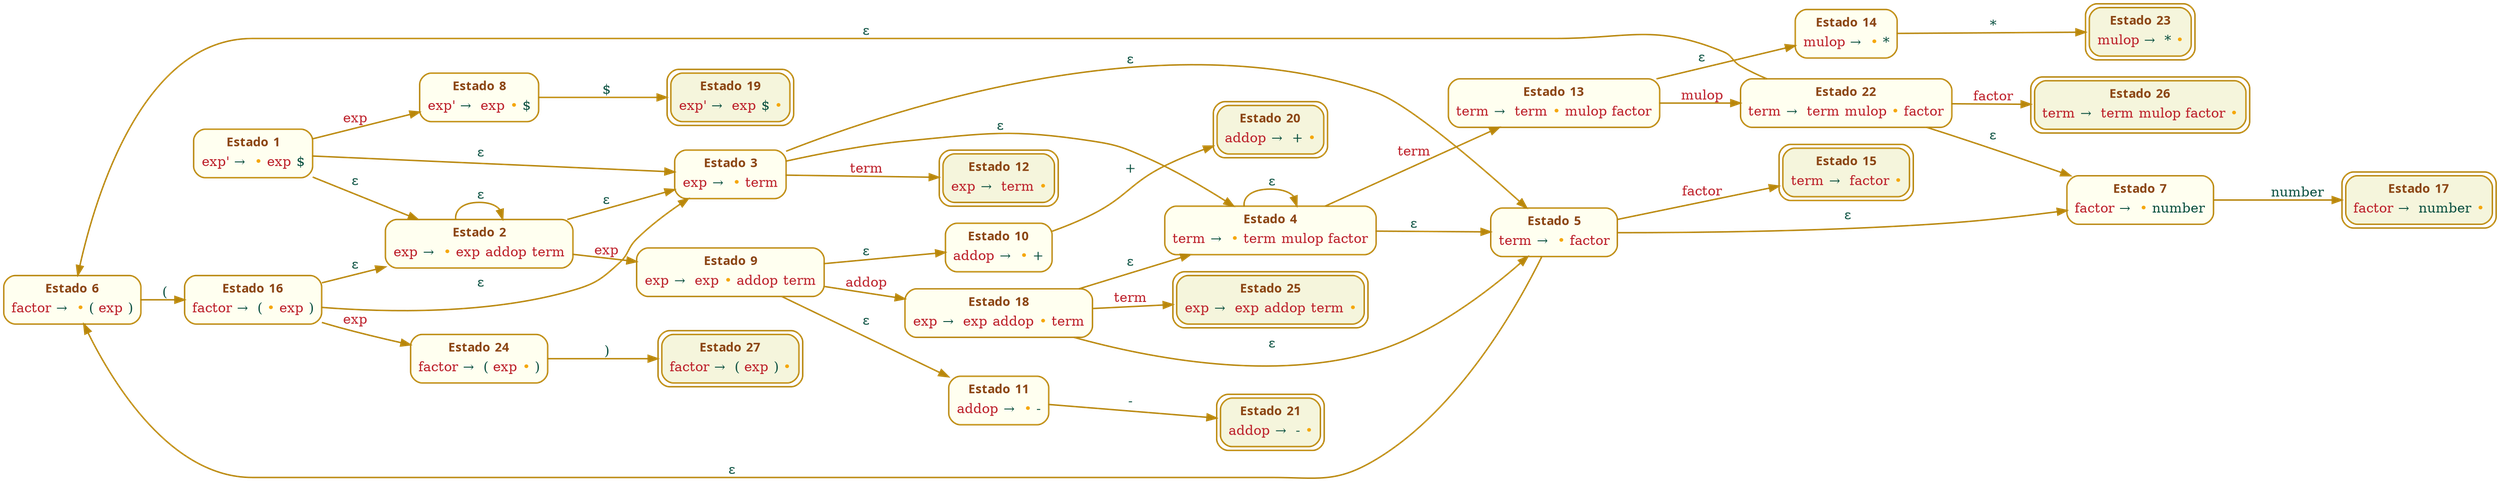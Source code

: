 digraph NFA { 
graph[size="auto" ratio="auto" margin=0.00 ordering="" rotate=0 color="black" bgcolor="transparent" splines="spline" nodesep=0.25 ranksep=0.50 rankdir="LR" rank="same" ];

// SHIFT STATES: 7 
node[height=0.50 width=0.75 fixedsize=0 shape="rect" color="darkgoldenrod" fillcolor="ivory" style="filled,rounded" regular=0 peripheries=1 sides=4 orientation=0.00 distortion=0.00 skew=0.00 penwidth=1.50 margin=0.05 ];
state_10006[id="state_10006" label=<<TABLE BORDER="0">
  <TR><TD TITLE="state_10006_title" id="state_10006_title" BORDER="0" SIDES="B" href="#"><b><font color="#8B4513" face="Calibri" point-size="13.0">Estado </font><font color="#8B4513" face="Calibri" point-size="13.0">6</font></b></TD></TR>
  <TR><TD TITLE="state_10006_item_1" id="state_10006_item_1" href="#"><font color="#BC1F29" face="Times-Roman" point-size="14.0">factor </font><font color="#0A5040" face="Times-Roman" point-size="14.0">→ </font><font color="#F5A70A" face="Times-Roman" point-size="14.0"> •</font><font color="#0A5040" face="Times-Roman" point-size="14.0"> (</font><font color="#BC1F29" face="Times-Roman" point-size="14.0"> exp</font><font color="#0A5040" face="Times-Roman" point-size="14.0"> )</font></TD></TR>
  </TABLE>>];
state_10007[id="state_10007" label=<<TABLE BORDER="0">
  <TR><TD TITLE="state_10007_title" id="state_10007_title" BORDER="0" SIDES="B" href="#"><b><font color="#8B4513" face="Calibri" point-size="13.0">Estado </font><font color="#8B4513" face="Calibri" point-size="13.0">7</font></b></TD></TR>
  <TR><TD TITLE="state_10007_item_1" id="state_10007_item_1" href="#"><font color="#BC1F29" face="Times-Roman" point-size="14.0">factor </font><font color="#0A5040" face="Times-Roman" point-size="14.0">→ </font><font color="#F5A70A" face="Times-Roman" point-size="14.0"> •</font><font color="#0A5040" face="Times-Roman" point-size="14.0"> number</font></TD></TR>
  </TABLE>>];
state_10008[id="state_10008" label=<<TABLE BORDER="0">
  <TR><TD TITLE="state_10008_title" id="state_10008_title" BORDER="0" SIDES="B" href="#"><b><font color="#8B4513" face="Calibri" point-size="13.0">Estado </font><font color="#8B4513" face="Calibri" point-size="13.0">8</font></b></TD></TR>
  <TR><TD TITLE="state_10008_item_1" id="state_10008_item_1" href="#"><font color="#BC1F29" face="Times-Roman" point-size="14.0">exp' </font><font color="#0A5040" face="Times-Roman" point-size="14.0">→ </font><font color="#BC1F29" face="Times-Roman" point-size="14.0"> exp</font><font color="#F5A70A" face="Times-Roman" point-size="14.0"> •</font><font color="#0A5040" face="Times-Roman" point-size="14.0"> $</font></TD></TR>
  </TABLE>>];
state_10010[id="state_10010" label=<<TABLE BORDER="0">
  <TR><TD TITLE="state_10010_title" id="state_10010_title" BORDER="0" SIDES="B" href="#"><b><font color="#8B4513" face="Calibri" point-size="13.0">Estado </font><font color="#8B4513" face="Calibri" point-size="13.0">10</font></b></TD></TR>
  <TR><TD TITLE="state_10010_item_1" id="state_10010_item_1" href="#"><font color="#BC1F29" face="Times-Roman" point-size="14.0">addop </font><font color="#0A5040" face="Times-Roman" point-size="14.0">→ </font><font color="#F5A70A" face="Times-Roman" point-size="14.0"> •</font><font color="#0A5040" face="Times-Roman" point-size="14.0"> +</font></TD></TR>
  </TABLE>>];
state_10011[id="state_10011" label=<<TABLE BORDER="0">
  <TR><TD TITLE="state_10011_title" id="state_10011_title" BORDER="0" SIDES="B" href="#"><b><font color="#8B4513" face="Calibri" point-size="13.0">Estado </font><font color="#8B4513" face="Calibri" point-size="13.0">11</font></b></TD></TR>
  <TR><TD TITLE="state_10011_item_1" id="state_10011_item_1" href="#"><font color="#BC1F29" face="Times-Roman" point-size="14.0">addop </font><font color="#0A5040" face="Times-Roman" point-size="14.0">→ </font><font color="#F5A70A" face="Times-Roman" point-size="14.0"> •</font><font color="#0A5040" face="Times-Roman" point-size="14.0"> -</font></TD></TR>
  </TABLE>>];
state_10014[id="state_10014" label=<<TABLE BORDER="0">
  <TR><TD TITLE="state_10014_title" id="state_10014_title" BORDER="0" SIDES="B" href="#"><b><font color="#8B4513" face="Calibri" point-size="13.0">Estado </font><font color="#8B4513" face="Calibri" point-size="13.0">14</font></b></TD></TR>
  <TR><TD TITLE="state_10014_item_1" id="state_10014_item_1" href="#"><font color="#BC1F29" face="Times-Roman" point-size="14.0">mulop </font><font color="#0A5040" face="Times-Roman" point-size="14.0">→ </font><font color="#F5A70A" face="Times-Roman" point-size="14.0"> •</font><font color="#0A5040" face="Times-Roman" point-size="14.0"> *</font></TD></TR>
  </TABLE>>];
state_10024[id="state_10024" label=<<TABLE BORDER="0">
  <TR><TD TITLE="state_10024_title" id="state_10024_title" BORDER="0" SIDES="B" href="#"><b><font color="#8B4513" face="Calibri" point-size="13.0">Estado </font><font color="#8B4513" face="Calibri" point-size="13.0">24</font></b></TD></TR>
  <TR><TD TITLE="state_10024_item_1" id="state_10024_item_1" href="#"><font color="#BC1F29" face="Times-Roman" point-size="14.0">factor </font><font color="#0A5040" face="Times-Roman" point-size="14.0">→ </font><font color="#0A5040" face="Times-Roman" point-size="14.0"> (</font><font color="#BC1F29" face="Times-Roman" point-size="14.0"> exp</font><font color="#F5A70A" face="Times-Roman" point-size="14.0"> •</font><font color="#0A5040" face="Times-Roman" point-size="14.0"> )</font></TD></TR>
  </TABLE>>];

// NON DETERMINISTIC STATES: 10 
node[height=0.50 width=0.75 fixedsize=0 shape="rect" color="darkgoldenrod" fillcolor="ivory" style="filled,rounded" regular=0 peripheries=1 sides=4 orientation=0.00 distortion=0.00 skew=0.00 penwidth=1.50 margin=0.05 ];
state_10001[id="state_10001" label=<<TABLE BORDER="0">
  <TR><TD TITLE="state_10001_title" id="state_10001_title" BORDER="0" SIDES="B" href="#"><b><font color="#8B4513" face="Calibri" point-size="13.0">Estado </font><font color="#8B4513" face="Calibri" point-size="13.0">1</font></b></TD></TR>
  <TR><TD TITLE="state_10001_item_1" id="state_10001_item_1" href="#"><font color="#BC1F29" face="Times-Roman" point-size="14.0">exp' </font><font color="#0A5040" face="Times-Roman" point-size="14.0">→ </font><font color="#F5A70A" face="Times-Roman" point-size="14.0"> •</font><font color="#BC1F29" face="Times-Roman" point-size="14.0"> exp</font><font color="#0A5040" face="Times-Roman" point-size="14.0"> $</font></TD></TR>
  </TABLE>>];
state_10002[id="state_10002" label=<<TABLE BORDER="0">
  <TR><TD TITLE="state_10002_title" id="state_10002_title" BORDER="0" SIDES="B" href="#"><b><font color="#8B4513" face="Calibri" point-size="13.0">Estado </font><font color="#8B4513" face="Calibri" point-size="13.0">2</font></b></TD></TR>
  <TR><TD TITLE="state_10002_item_1" id="state_10002_item_1" href="#"><font color="#BC1F29" face="Times-Roman" point-size="14.0">exp </font><font color="#0A5040" face="Times-Roman" point-size="14.0">→ </font><font color="#F5A70A" face="Times-Roman" point-size="14.0"> •</font><font color="#BC1F29" face="Times-Roman" point-size="14.0"> exp</font><font color="#BC1F29" face="Times-Roman" point-size="14.0"> addop</font><font color="#BC1F29" face="Times-Roman" point-size="14.0"> term</font></TD></TR>
  </TABLE>>];
state_10003[id="state_10003" label=<<TABLE BORDER="0">
  <TR><TD TITLE="state_10003_title" id="state_10003_title" BORDER="0" SIDES="B" href="#"><b><font color="#8B4513" face="Calibri" point-size="13.0">Estado </font><font color="#8B4513" face="Calibri" point-size="13.0">3</font></b></TD></TR>
  <TR><TD TITLE="state_10003_item_1" id="state_10003_item_1" href="#"><font color="#BC1F29" face="Times-Roman" point-size="14.0">exp </font><font color="#0A5040" face="Times-Roman" point-size="14.0">→ </font><font color="#F5A70A" face="Times-Roman" point-size="14.0"> •</font><font color="#BC1F29" face="Times-Roman" point-size="14.0"> term</font></TD></TR>
  </TABLE>>];
state_10004[id="state_10004" label=<<TABLE BORDER="0">
  <TR><TD TITLE="state_10004_title" id="state_10004_title" BORDER="0" SIDES="B" href="#"><b><font color="#8B4513" face="Calibri" point-size="13.0">Estado </font><font color="#8B4513" face="Calibri" point-size="13.0">4</font></b></TD></TR>
  <TR><TD TITLE="state_10004_item_1" id="state_10004_item_1" href="#"><font color="#BC1F29" face="Times-Roman" point-size="14.0">term </font><font color="#0A5040" face="Times-Roman" point-size="14.0">→ </font><font color="#F5A70A" face="Times-Roman" point-size="14.0"> •</font><font color="#BC1F29" face="Times-Roman" point-size="14.0"> term</font><font color="#BC1F29" face="Times-Roman" point-size="14.0"> mulop</font><font color="#BC1F29" face="Times-Roman" point-size="14.0"> factor</font></TD></TR>
  </TABLE>>];
state_10005[id="state_10005" label=<<TABLE BORDER="0">
  <TR><TD TITLE="state_10005_title" id="state_10005_title" BORDER="0" SIDES="B" href="#"><b><font color="#8B4513" face="Calibri" point-size="13.0">Estado </font><font color="#8B4513" face="Calibri" point-size="13.0">5</font></b></TD></TR>
  <TR><TD TITLE="state_10005_item_1" id="state_10005_item_1" href="#"><font color="#BC1F29" face="Times-Roman" point-size="14.0">term </font><font color="#0A5040" face="Times-Roman" point-size="14.0">→ </font><font color="#F5A70A" face="Times-Roman" point-size="14.0"> •</font><font color="#BC1F29" face="Times-Roman" point-size="14.0"> factor</font></TD></TR>
  </TABLE>>];
state_10009[id="state_10009" label=<<TABLE BORDER="0">
  <TR><TD TITLE="state_10009_title" id="state_10009_title" BORDER="0" SIDES="B" href="#"><b><font color="#8B4513" face="Calibri" point-size="13.0">Estado </font><font color="#8B4513" face="Calibri" point-size="13.0">9</font></b></TD></TR>
  <TR><TD TITLE="state_10009_item_1" id="state_10009_item_1" href="#"><font color="#BC1F29" face="Times-Roman" point-size="14.0">exp </font><font color="#0A5040" face="Times-Roman" point-size="14.0">→ </font><font color="#BC1F29" face="Times-Roman" point-size="14.0"> exp</font><font color="#F5A70A" face="Times-Roman" point-size="14.0"> •</font><font color="#BC1F29" face="Times-Roman" point-size="14.0"> addop</font><font color="#BC1F29" face="Times-Roman" point-size="14.0"> term</font></TD></TR>
  </TABLE>>];
state_10013[id="state_10013" label=<<TABLE BORDER="0">
  <TR><TD TITLE="state_10013_title" id="state_10013_title" BORDER="0" SIDES="B" href="#"><b><font color="#8B4513" face="Calibri" point-size="13.0">Estado </font><font color="#8B4513" face="Calibri" point-size="13.0">13</font></b></TD></TR>
  <TR><TD TITLE="state_10013_item_1" id="state_10013_item_1" href="#"><font color="#BC1F29" face="Times-Roman" point-size="14.0">term </font><font color="#0A5040" face="Times-Roman" point-size="14.0">→ </font><font color="#BC1F29" face="Times-Roman" point-size="14.0"> term</font><font color="#F5A70A" face="Times-Roman" point-size="14.0"> •</font><font color="#BC1F29" face="Times-Roman" point-size="14.0"> mulop</font><font color="#BC1F29" face="Times-Roman" point-size="14.0"> factor</font></TD></TR>
  </TABLE>>];
state_10016[id="state_10016" label=<<TABLE BORDER="0">
  <TR><TD TITLE="state_10016_title" id="state_10016_title" BORDER="0" SIDES="B" href="#"><b><font color="#8B4513" face="Calibri" point-size="13.0">Estado </font><font color="#8B4513" face="Calibri" point-size="13.0">16</font></b></TD></TR>
  <TR><TD TITLE="state_10016_item_1" id="state_10016_item_1" href="#"><font color="#BC1F29" face="Times-Roman" point-size="14.0">factor </font><font color="#0A5040" face="Times-Roman" point-size="14.0">→ </font><font color="#0A5040" face="Times-Roman" point-size="14.0"> (</font><font color="#F5A70A" face="Times-Roman" point-size="14.0"> •</font><font color="#BC1F29" face="Times-Roman" point-size="14.0"> exp</font><font color="#0A5040" face="Times-Roman" point-size="14.0"> )</font></TD></TR>
  </TABLE>>];
state_10018[id="state_10018" label=<<TABLE BORDER="0">
  <TR><TD TITLE="state_10018_title" id="state_10018_title" BORDER="0" SIDES="B" href="#"><b><font color="#8B4513" face="Calibri" point-size="13.0">Estado </font><font color="#8B4513" face="Calibri" point-size="13.0">18</font></b></TD></TR>
  <TR><TD TITLE="state_10018_item_1" id="state_10018_item_1" href="#"><font color="#BC1F29" face="Times-Roman" point-size="14.0">exp </font><font color="#0A5040" face="Times-Roman" point-size="14.0">→ </font><font color="#BC1F29" face="Times-Roman" point-size="14.0"> exp</font><font color="#BC1F29" face="Times-Roman" point-size="14.0"> addop</font><font color="#F5A70A" face="Times-Roman" point-size="14.0"> •</font><font color="#BC1F29" face="Times-Roman" point-size="14.0"> term</font></TD></TR>
  </TABLE>>];
state_10022[id="state_10022" label=<<TABLE BORDER="0">
  <TR><TD TITLE="state_10022_title" id="state_10022_title" BORDER="0" SIDES="B" href="#"><b><font color="#8B4513" face="Calibri" point-size="13.0">Estado </font><font color="#8B4513" face="Calibri" point-size="13.0">22</font></b></TD></TR>
  <TR><TD TITLE="state_10022_item_1" id="state_10022_item_1" href="#"><font color="#BC1F29" face="Times-Roman" point-size="14.0">term </font><font color="#0A5040" face="Times-Roman" point-size="14.0">→ </font><font color="#BC1F29" face="Times-Roman" point-size="14.0"> term</font><font color="#BC1F29" face="Times-Roman" point-size="14.0"> mulop</font><font color="#F5A70A" face="Times-Roman" point-size="14.0"> •</font><font color="#BC1F29" face="Times-Roman" point-size="14.0"> factor</font></TD></TR>
  </TABLE>>];

// REDUCTION STATES: 10 
node[height=0.50 width=0.75 fixedsize=0 shape="rect" color="darkgoldenrod" fillcolor="beige" style="filled,rounded" regular=0 peripheries=2 sides=4 orientation=0.00 distortion=0.00 skew=0.00 penwidth=1.50 margin=0.05 ];
state_10012[id="state_10012" label=<<TABLE BORDER="0">
  <TR><TD TITLE="state_10012_title" id="state_10012_title" BORDER="0" SIDES="B" href="#"><b><font color="#8B4513" face="Calibri" point-size="13.0">Estado </font><font color="#8B4513" face="Calibri" point-size="13.0">12</font></b></TD></TR>
  <TR><TD TITLE="state_10012_item_1" id="state_10012_item_1" href="#"><font color="#BC1F29" face="Times-Roman" point-size="14.0">exp </font><font color="#0A5040" face="Times-Roman" point-size="14.0">→ </font><font color="#BC1F29" face="Times-Roman" point-size="14.0"> term</font><font color="#F5A70A" face="Times-Roman" point-size="14.0"> •</font></TD></TR>
  </TABLE>>];
state_10015[id="state_10015" label=<<TABLE BORDER="0">
  <TR><TD TITLE="state_10015_title" id="state_10015_title" BORDER="0" SIDES="B" href="#"><b><font color="#8B4513" face="Calibri" point-size="13.0">Estado </font><font color="#8B4513" face="Calibri" point-size="13.0">15</font></b></TD></TR>
  <TR><TD TITLE="state_10015_item_1" id="state_10015_item_1" href="#"><font color="#BC1F29" face="Times-Roman" point-size="14.0">term </font><font color="#0A5040" face="Times-Roman" point-size="14.0">→ </font><font color="#BC1F29" face="Times-Roman" point-size="14.0"> factor</font><font color="#F5A70A" face="Times-Roman" point-size="14.0"> •</font></TD></TR>
  </TABLE>>];
state_10017[id="state_10017" label=<<TABLE BORDER="0">
  <TR><TD TITLE="state_10017_title" id="state_10017_title" BORDER="0" SIDES="B" href="#"><b><font color="#8B4513" face="Calibri" point-size="13.0">Estado </font><font color="#8B4513" face="Calibri" point-size="13.0">17</font></b></TD></TR>
  <TR><TD TITLE="state_10017_item_1" id="state_10017_item_1" href="#"><font color="#BC1F29" face="Times-Roman" point-size="14.0">factor </font><font color="#0A5040" face="Times-Roman" point-size="14.0">→ </font><font color="#0A5040" face="Times-Roman" point-size="14.0"> number</font><font color="#F5A70A" face="Times-Roman" point-size="14.0"> •</font></TD></TR>
  </TABLE>>];
state_10019[id="state_10019" label=<<TABLE BORDER="0">
  <TR><TD TITLE="state_10019_title" id="state_10019_title" BORDER="0" SIDES="B" href="#"><b><font color="#8B4513" face="Calibri" point-size="13.0">Estado </font><font color="#8B4513" face="Calibri" point-size="13.0">19</font></b></TD></TR>
  <TR><TD TITLE="state_10019_item_1" id="state_10019_item_1" href="#"><font color="#BC1F29" face="Times-Roman" point-size="14.0">exp' </font><font color="#0A5040" face="Times-Roman" point-size="14.0">→ </font><font color="#BC1F29" face="Times-Roman" point-size="14.0"> exp</font><font color="#0A5040" face="Times-Roman" point-size="14.0"> $</font><font color="#F5A70A" face="Times-Roman" point-size="14.0"> •</font></TD></TR>
  </TABLE>>];
state_10020[id="state_10020" label=<<TABLE BORDER="0">
  <TR><TD TITLE="state_10020_title" id="state_10020_title" BORDER="0" SIDES="B" href="#"><b><font color="#8B4513" face="Calibri" point-size="13.0">Estado </font><font color="#8B4513" face="Calibri" point-size="13.0">20</font></b></TD></TR>
  <TR><TD TITLE="state_10020_item_1" id="state_10020_item_1" href="#"><font color="#BC1F29" face="Times-Roman" point-size="14.0">addop </font><font color="#0A5040" face="Times-Roman" point-size="14.0">→ </font><font color="#0A5040" face="Times-Roman" point-size="14.0"> +</font><font color="#F5A70A" face="Times-Roman" point-size="14.0"> •</font></TD></TR>
  </TABLE>>];
state_10021[id="state_10021" label=<<TABLE BORDER="0">
  <TR><TD TITLE="state_10021_title" id="state_10021_title" BORDER="0" SIDES="B" href="#"><b><font color="#8B4513" face="Calibri" point-size="13.0">Estado </font><font color="#8B4513" face="Calibri" point-size="13.0">21</font></b></TD></TR>
  <TR><TD TITLE="state_10021_item_1" id="state_10021_item_1" href="#"><font color="#BC1F29" face="Times-Roman" point-size="14.0">addop </font><font color="#0A5040" face="Times-Roman" point-size="14.0">→ </font><font color="#0A5040" face="Times-Roman" point-size="14.0"> -</font><font color="#F5A70A" face="Times-Roman" point-size="14.0"> •</font></TD></TR>
  </TABLE>>];
state_10023[id="state_10023" label=<<TABLE BORDER="0">
  <TR><TD TITLE="state_10023_title" id="state_10023_title" BORDER="0" SIDES="B" href="#"><b><font color="#8B4513" face="Calibri" point-size="13.0">Estado </font><font color="#8B4513" face="Calibri" point-size="13.0">23</font></b></TD></TR>
  <TR><TD TITLE="state_10023_item_1" id="state_10023_item_1" href="#"><font color="#BC1F29" face="Times-Roman" point-size="14.0">mulop </font><font color="#0A5040" face="Times-Roman" point-size="14.0">→ </font><font color="#0A5040" face="Times-Roman" point-size="14.0"> *</font><font color="#F5A70A" face="Times-Roman" point-size="14.0"> •</font></TD></TR>
  </TABLE>>];
state_10025[id="state_10025" label=<<TABLE BORDER="0">
  <TR><TD TITLE="state_10025_title" id="state_10025_title" BORDER="0" SIDES="B" href="#"><b><font color="#8B4513" face="Calibri" point-size="13.0">Estado </font><font color="#8B4513" face="Calibri" point-size="13.0">25</font></b></TD></TR>
  <TR><TD TITLE="state_10025_item_1" id="state_10025_item_1" href="#"><font color="#BC1F29" face="Times-Roman" point-size="14.0">exp </font><font color="#0A5040" face="Times-Roman" point-size="14.0">→ </font><font color="#BC1F29" face="Times-Roman" point-size="14.0"> exp</font><font color="#BC1F29" face="Times-Roman" point-size="14.0"> addop</font><font color="#BC1F29" face="Times-Roman" point-size="14.0"> term</font><font color="#F5A70A" face="Times-Roman" point-size="14.0"> •</font></TD></TR>
  </TABLE>>];
state_10026[id="state_10026" label=<<TABLE BORDER="0">
  <TR><TD TITLE="state_10026_title" id="state_10026_title" BORDER="0" SIDES="B" href="#"><b><font color="#8B4513" face="Calibri" point-size="13.0">Estado </font><font color="#8B4513" face="Calibri" point-size="13.0">26</font></b></TD></TR>
  <TR><TD TITLE="state_10026_item_1" id="state_10026_item_1" href="#"><font color="#BC1F29" face="Times-Roman" point-size="14.0">term </font><font color="#0A5040" face="Times-Roman" point-size="14.0">→ </font><font color="#BC1F29" face="Times-Roman" point-size="14.0"> term</font><font color="#BC1F29" face="Times-Roman" point-size="14.0"> mulop</font><font color="#BC1F29" face="Times-Roman" point-size="14.0"> factor</font><font color="#F5A70A" face="Times-Roman" point-size="14.0"> •</font></TD></TR>
  </TABLE>>];
state_10027[id="state_10027" label=<<TABLE BORDER="0">
  <TR><TD TITLE="state_10027_title" id="state_10027_title" BORDER="0" SIDES="B" href="#"><b><font color="#8B4513" face="Calibri" point-size="13.0">Estado </font><font color="#8B4513" face="Calibri" point-size="13.0">27</font></b></TD></TR>
  <TR><TD TITLE="state_10027_item_1" id="state_10027_item_1" href="#"><font color="#BC1F29" face="Times-Roman" point-size="14.0">factor </font><font color="#0A5040" face="Times-Roman" point-size="14.0">→ </font><font color="#0A5040" face="Times-Roman" point-size="14.0"> (</font><font color="#BC1F29" face="Times-Roman" point-size="14.0"> exp</font><font color="#0A5040" face="Times-Roman" point-size="14.0"> )</font><font color="#F5A70A" face="Times-Roman" point-size="14.0"> •</font></TD></TR>
  </TABLE>>];

// TRANSITIONS: 36 
edge[weight=1.00 style="" color="darkgoldenrod" dir="forward" tailclip=1 headclip=1 arrowhead="normal" arrowtail="normal" arrowsize=1.00 labeldistance=1.00 decorate=0 constraint=1 minlen=1 penwidth=1.50 ];
state_10001->state_10008 [id="trans_1" label=<<font color="#BC1F29" face="Times-Roman" point-size="14.0"> exp</font>>];
state_10001->state_10002 [id="trans_2" label=<<font color="#0A5040" face="Times-Roman" point-size="14.0"> ε</font>>];
state_10001->state_10003 [id="trans_3" label=<<font color="#0A5040" face="Times-Roman" point-size="14.0"> ε</font>>];
state_10002->state_10009 [id="trans_4" label=<<font color="#BC1F29" face="Times-Roman" point-size="14.0"> exp</font>>];
state_10002->state_10002 [id="trans_5" label=<<font color="#0A5040" face="Times-Roman" point-size="14.0"> ε</font>>];
state_10002->state_10003 [id="trans_6" label=<<font color="#0A5040" face="Times-Roman" point-size="14.0"> ε</font>>];
state_10003->state_10012 [id="trans_7" label=<<font color="#BC1F29" face="Times-Roman" point-size="14.0"> term</font>>];
state_10003->state_10004 [id="trans_8" label=<<font color="#0A5040" face="Times-Roman" point-size="14.0"> ε</font>>];
state_10003->state_10005 [id="trans_9" label=<<font color="#0A5040" face="Times-Roman" point-size="14.0"> ε</font>>];
state_10004->state_10013 [id="trans_10" label=<<font color="#BC1F29" face="Times-Roman" point-size="14.0"> term</font>>];
state_10004->state_10004 [id="trans_11" label=<<font color="#0A5040" face="Times-Roman" point-size="14.0"> ε</font>>];
state_10004->state_10005 [id="trans_12" label=<<font color="#0A5040" face="Times-Roman" point-size="14.0"> ε</font>>];
state_10005->state_10015 [id="trans_13" label=<<font color="#BC1F29" face="Times-Roman" point-size="14.0"> factor</font>>];
state_10005->state_10006 [id="trans_14" label=<<font color="#0A5040" face="Times-Roman" point-size="14.0"> ε</font>>];
state_10005->state_10007 [id="trans_15" label=<<font color="#0A5040" face="Times-Roman" point-size="14.0"> ε</font>>];
state_10006->state_10016 [id="trans_16" label=<<font color="#0A5040" face="Times-Roman" point-size="14.0"> (</font>>];
state_10007->state_10017 [id="trans_17" label=<<font color="#0A5040" face="Times-Roman" point-size="14.0"> number</font>>];
state_10008->state_10019 [id="trans_18" label=<<font color="#0A5040" face="Times-Roman" point-size="14.0"> $</font>>];
state_10009->state_10018 [id="trans_19" label=<<font color="#BC1F29" face="Times-Roman" point-size="14.0"> addop</font>>];
state_10009->state_10010 [id="trans_20" label=<<font color="#0A5040" face="Times-Roman" point-size="14.0"> ε</font>>];
state_10009->state_10011 [id="trans_21" label=<<font color="#0A5040" face="Times-Roman" point-size="14.0"> ε</font>>];
state_10010->state_10020 [id="trans_22" label=<<font color="#0A5040" face="Times-Roman" point-size="14.0"> +</font>>];
state_10011->state_10021 [id="trans_23" label=<<font color="#0A5040" face="Times-Roman" point-size="14.0"> -</font>>];
state_10013->state_10022 [id="trans_24" label=<<font color="#BC1F29" face="Times-Roman" point-size="14.0"> mulop</font>>];
state_10013->state_10014 [id="trans_25" label=<<font color="#0A5040" face="Times-Roman" point-size="14.0"> ε</font>>];
state_10014->state_10023 [id="trans_26" label=<<font color="#0A5040" face="Times-Roman" point-size="14.0"> *</font>>];
state_10016->state_10002 [id="trans_27" label=<<font color="#0A5040" face="Times-Roman" point-size="14.0"> ε</font>>];
state_10016->state_10003 [id="trans_28" label=<<font color="#0A5040" face="Times-Roman" point-size="14.0"> ε</font>>];
state_10016->state_10024 [id="trans_29" label=<<font color="#BC1F29" face="Times-Roman" point-size="14.0"> exp</font>>];
state_10018->state_10025 [id="trans_30" label=<<font color="#BC1F29" face="Times-Roman" point-size="14.0"> term</font>>];
state_10018->state_10004 [id="trans_31" label=<<font color="#0A5040" face="Times-Roman" point-size="14.0"> ε</font>>];
state_10018->state_10005 [id="trans_32" label=<<font color="#0A5040" face="Times-Roman" point-size="14.0"> ε</font>>];
state_10022->state_10026 [id="trans_33" label=<<font color="#BC1F29" face="Times-Roman" point-size="14.0"> factor</font>>];
state_10022->state_10006 [id="trans_34" label=<<font color="#0A5040" face="Times-Roman" point-size="14.0"> ε</font>>];
state_10022->state_10007 [id="trans_35" label=<<font color="#0A5040" face="Times-Roman" point-size="14.0"> ε</font>>];
state_10024->state_10027 [id="trans_36" label=<<font color="#0A5040" face="Times-Roman" point-size="14.0"> )</font>>];
} 
